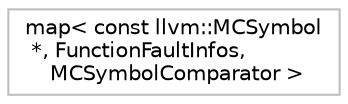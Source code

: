 digraph "Graphical Class Hierarchy"
{
 // LATEX_PDF_SIZE
  bgcolor="transparent";
  edge [fontname="Helvetica",fontsize="10",labelfontname="Helvetica",labelfontsize="10"];
  node [fontname="Helvetica",fontsize="10",shape=record];
  rankdir="LR";
  Node0 [label="map\< const llvm::MCSymbol\l *, FunctionFaultInfos,\l MCSymbolComparator \>",height=0.2,width=0.4,color="grey75",tooltip=" "];
}
